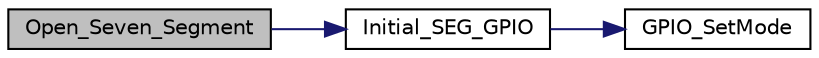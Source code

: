digraph "Open_Seven_Segment"
{
 // LATEX_PDF_SIZE
  edge [fontname="Helvetica",fontsize="10",labelfontname="Helvetica",labelfontsize="10"];
  node [fontname="Helvetica",fontsize="10",shape=record];
  rankdir="LR";
  Node1 [label="Open_Seven_Segment",height=0.2,width=0.4,color="black", fillcolor="grey75", style="filled", fontcolor="black",tooltip="This function turn on 7_Segment LED."];
  Node1 -> Node2 [color="midnightblue",fontsize="10",style="solid",fontname="Helvetica"];
  Node2 [label="Initial_SEG_GPIO",height=0.2,width=0.4,color="black", fillcolor="white", style="filled",URL="$da/d69/group___nano130___basic01___f_u_n_c_t_i_o_n_s.html#ga70c988ce1a959d69e2f299ed5589d107",tooltip="Set 7_Segment LED GPIO to output mode."];
  Node2 -> Node3 [color="midnightblue",fontsize="10",style="solid",fontname="Helvetica"];
  Node3 [label="GPIO_SetMode",height=0.2,width=0.4,color="black", fillcolor="white", style="filled",URL="$dc/dc4/group___n_a_n_o100___g_p_i_o___e_x_p_o_r_t_e_d___f_u_n_c_t_i_o_n_s.html#gaa2d25bd7fd805f81e465e5f2f0f43123",tooltip="Set GPIO operation mode."];
}
